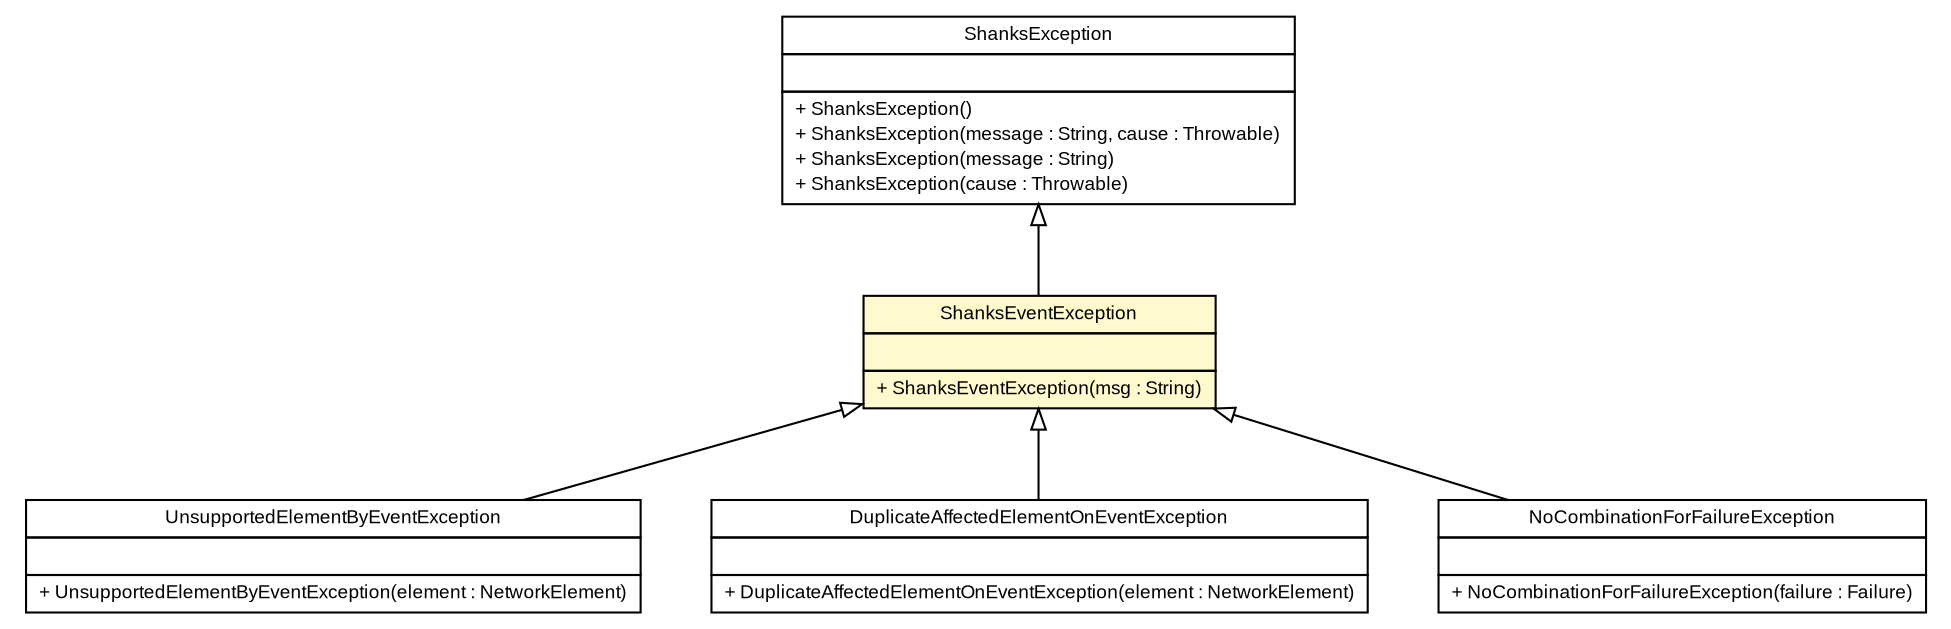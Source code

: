 #!/usr/local/bin/dot
#
# Class diagram 
# Generated by UMLGraph version 5.1 (http://www.umlgraph.org/)
#

digraph G {
	edge [fontname="arial",fontsize=10,labelfontname="arial",labelfontsize=10];
	node [fontname="arial",fontsize=10,shape=plaintext];
	nodesep=0.25;
	ranksep=0.5;
	// es.upm.dit.gsi.shanks.exception.ShanksException
	c5569 [label=<<table title="es.upm.dit.gsi.shanks.exception.ShanksException" border="0" cellborder="1" cellspacing="0" cellpadding="2" port="p" href="../../../exception/ShanksException.html">
		<tr><td><table border="0" cellspacing="0" cellpadding="1">
<tr><td align="center" balign="center"> ShanksException </td></tr>
		</table></td></tr>
		<tr><td><table border="0" cellspacing="0" cellpadding="1">
<tr><td align="left" balign="left">  </td></tr>
		</table></td></tr>
		<tr><td><table border="0" cellspacing="0" cellpadding="1">
<tr><td align="left" balign="left"> + ShanksException() </td></tr>
<tr><td align="left" balign="left"> + ShanksException(message : String, cause : Throwable) </td></tr>
<tr><td align="left" balign="left"> + ShanksException(message : String) </td></tr>
<tr><td align="left" balign="left"> + ShanksException(cause : Throwable) </td></tr>
		</table></td></tr>
		</table>>, fontname="arial", fontcolor="black", fontsize=9.0];
	// es.upm.dit.gsi.shanks.model.event.exception.UnsupportedElementByEventException
	c5584 [label=<<table title="es.upm.dit.gsi.shanks.model.event.exception.UnsupportedElementByEventException" border="0" cellborder="1" cellspacing="0" cellpadding="2" port="p" href="./UnsupportedElementByEventException.html">
		<tr><td><table border="0" cellspacing="0" cellpadding="1">
<tr><td align="center" balign="center"> UnsupportedElementByEventException </td></tr>
		</table></td></tr>
		<tr><td><table border="0" cellspacing="0" cellpadding="1">
<tr><td align="left" balign="left">  </td></tr>
		</table></td></tr>
		<tr><td><table border="0" cellspacing="0" cellpadding="1">
<tr><td align="left" balign="left"> + UnsupportedElementByEventException(element : NetworkElement) </td></tr>
		</table></td></tr>
		</table>>, fontname="arial", fontcolor="black", fontsize=9.0];
	// es.upm.dit.gsi.shanks.model.event.exception.ShanksEventException
	c5585 [label=<<table title="es.upm.dit.gsi.shanks.model.event.exception.ShanksEventException" border="0" cellborder="1" cellspacing="0" cellpadding="2" port="p" bgcolor="lemonChiffon" href="./ShanksEventException.html">
		<tr><td><table border="0" cellspacing="0" cellpadding="1">
<tr><td align="center" balign="center"> ShanksEventException </td></tr>
		</table></td></tr>
		<tr><td><table border="0" cellspacing="0" cellpadding="1">
<tr><td align="left" balign="left">  </td></tr>
		</table></td></tr>
		<tr><td><table border="0" cellspacing="0" cellpadding="1">
<tr><td align="left" balign="left"> + ShanksEventException(msg : String) </td></tr>
		</table></td></tr>
		</table>>, fontname="arial", fontcolor="black", fontsize=9.0];
	// es.upm.dit.gsi.shanks.model.event.exception.DuplicateAffectedElementOnEventException
	c5586 [label=<<table title="es.upm.dit.gsi.shanks.model.event.exception.DuplicateAffectedElementOnEventException" border="0" cellborder="1" cellspacing="0" cellpadding="2" port="p" href="./DuplicateAffectedElementOnEventException.html">
		<tr><td><table border="0" cellspacing="0" cellpadding="1">
<tr><td align="center" balign="center"> DuplicateAffectedElementOnEventException </td></tr>
		</table></td></tr>
		<tr><td><table border="0" cellspacing="0" cellpadding="1">
<tr><td align="left" balign="left">  </td></tr>
		</table></td></tr>
		<tr><td><table border="0" cellspacing="0" cellpadding="1">
<tr><td align="left" balign="left"> + DuplicateAffectedElementOnEventException(element : NetworkElement) </td></tr>
		</table></td></tr>
		</table>>, fontname="arial", fontcolor="black", fontsize=9.0];
	// es.upm.dit.gsi.shanks.model.event.failiure.exception.NoCombinationForFailureException
	c5587 [label=<<table title="es.upm.dit.gsi.shanks.model.event.failiure.exception.NoCombinationForFailureException" border="0" cellborder="1" cellspacing="0" cellpadding="2" port="p" href="../failiure/exception/NoCombinationForFailureException.html">
		<tr><td><table border="0" cellspacing="0" cellpadding="1">
<tr><td align="center" balign="center"> NoCombinationForFailureException </td></tr>
		</table></td></tr>
		<tr><td><table border="0" cellspacing="0" cellpadding="1">
<tr><td align="left" balign="left">  </td></tr>
		</table></td></tr>
		<tr><td><table border="0" cellspacing="0" cellpadding="1">
<tr><td align="left" balign="left"> + NoCombinationForFailureException(failure : Failure) </td></tr>
		</table></td></tr>
		</table>>, fontname="arial", fontcolor="black", fontsize=9.0];
	//es.upm.dit.gsi.shanks.model.event.exception.UnsupportedElementByEventException extends es.upm.dit.gsi.shanks.model.event.exception.ShanksEventException
	c5585:p -> c5584:p [dir=back,arrowtail=empty];
	//es.upm.dit.gsi.shanks.model.event.exception.ShanksEventException extends es.upm.dit.gsi.shanks.exception.ShanksException
	c5569:p -> c5585:p [dir=back,arrowtail=empty];
	//es.upm.dit.gsi.shanks.model.event.exception.DuplicateAffectedElementOnEventException extends es.upm.dit.gsi.shanks.model.event.exception.ShanksEventException
	c5585:p -> c5586:p [dir=back,arrowtail=empty];
	//es.upm.dit.gsi.shanks.model.event.failiure.exception.NoCombinationForFailureException extends es.upm.dit.gsi.shanks.model.event.exception.ShanksEventException
	c5585:p -> c5587:p [dir=back,arrowtail=empty];
}

